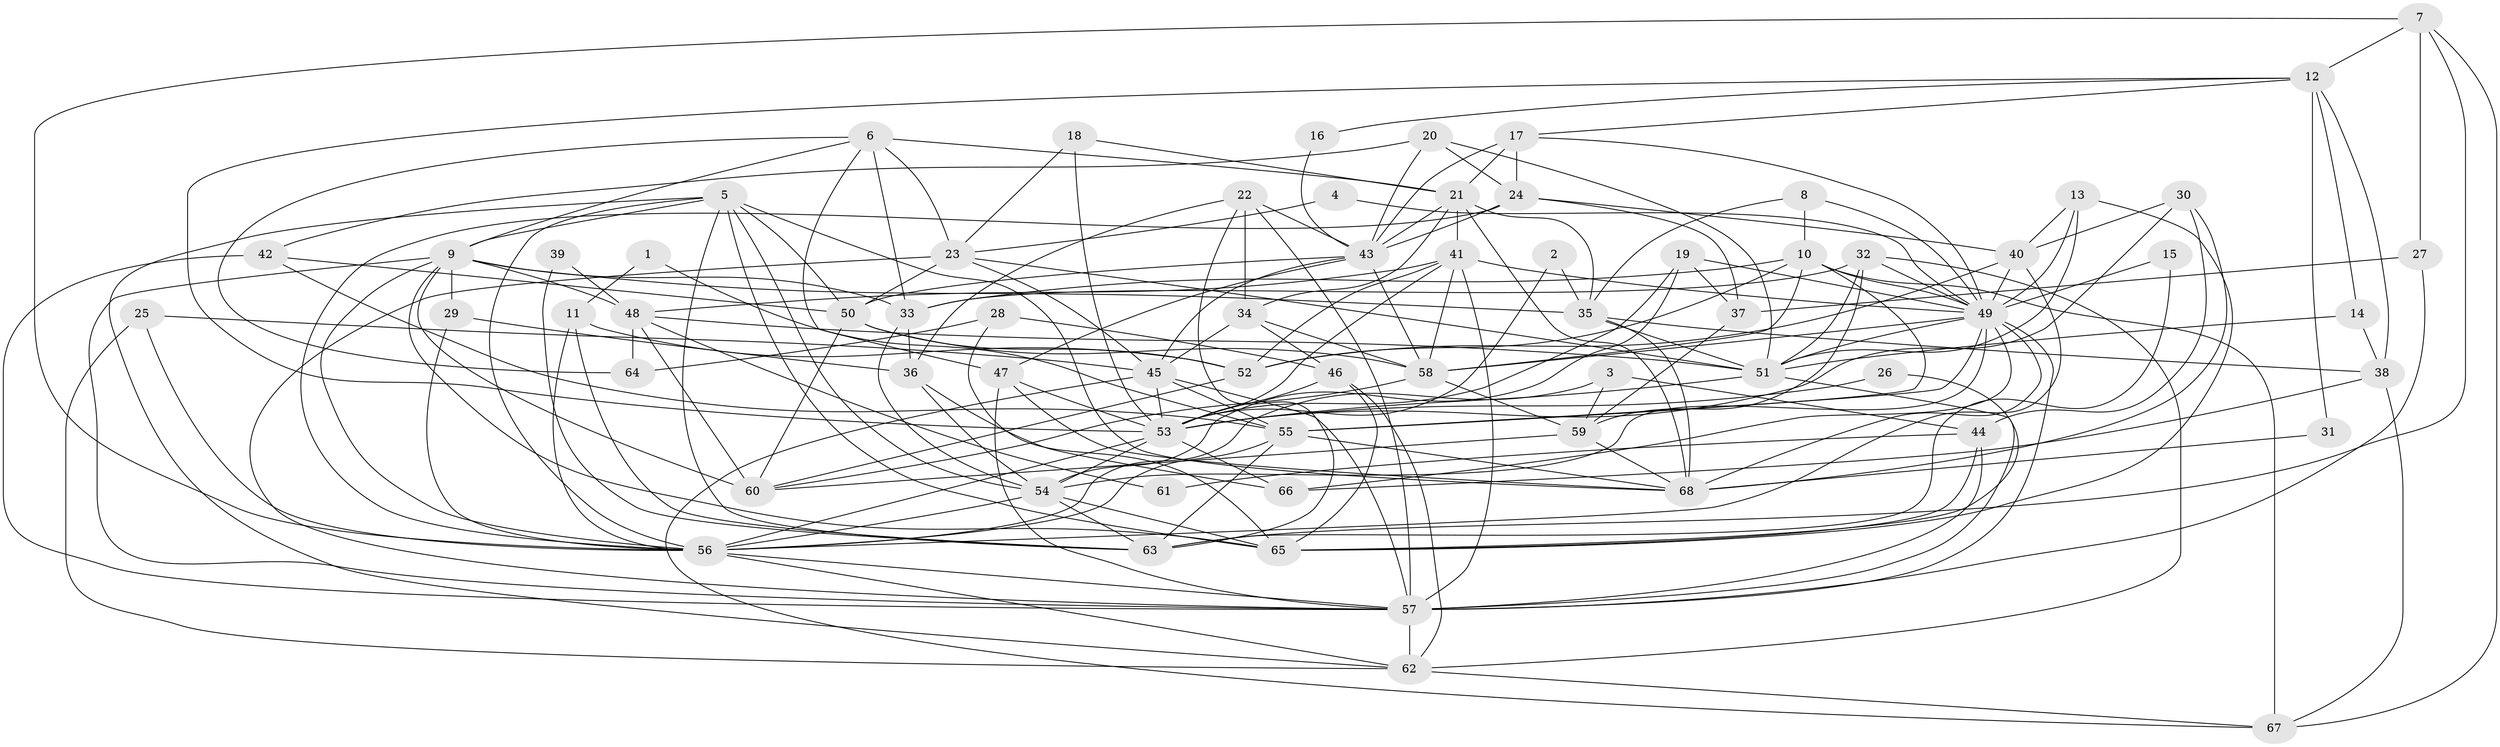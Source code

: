 // original degree distribution, {2: 0.16176470588235295, 6: 0.11029411764705882, 3: 0.27205882352941174, 8: 0.022058823529411766, 5: 0.125, 4: 0.2647058823529412, 9: 0.014705882352941176, 7: 0.029411764705882353}
// Generated by graph-tools (version 1.1) at 2025/50/03/09/25 03:50:13]
// undirected, 68 vertices, 196 edges
graph export_dot {
graph [start="1"]
  node [color=gray90,style=filled];
  1;
  2;
  3;
  4;
  5;
  6;
  7;
  8;
  9;
  10;
  11;
  12;
  13;
  14;
  15;
  16;
  17;
  18;
  19;
  20;
  21;
  22;
  23;
  24;
  25;
  26;
  27;
  28;
  29;
  30;
  31;
  32;
  33;
  34;
  35;
  36;
  37;
  38;
  39;
  40;
  41;
  42;
  43;
  44;
  45;
  46;
  47;
  48;
  49;
  50;
  51;
  52;
  53;
  54;
  55;
  56;
  57;
  58;
  59;
  60;
  61;
  62;
  63;
  64;
  65;
  66;
  67;
  68;
  1 -- 11 [weight=1.0];
  1 -- 55 [weight=1.0];
  2 -- 35 [weight=1.0];
  2 -- 53 [weight=1.0];
  3 -- 44 [weight=1.0];
  3 -- 56 [weight=1.0];
  3 -- 59 [weight=1.0];
  4 -- 23 [weight=1.0];
  4 -- 49 [weight=1.0];
  5 -- 9 [weight=1.0];
  5 -- 50 [weight=1.0];
  5 -- 54 [weight=1.0];
  5 -- 56 [weight=1.0];
  5 -- 62 [weight=1.0];
  5 -- 63 [weight=1.0];
  5 -- 65 [weight=1.0];
  5 -- 68 [weight=1.0];
  6 -- 9 [weight=1.0];
  6 -- 21 [weight=1.0];
  6 -- 23 [weight=1.0];
  6 -- 33 [weight=1.0];
  6 -- 47 [weight=1.0];
  6 -- 64 [weight=1.0];
  7 -- 12 [weight=1.0];
  7 -- 27 [weight=1.0];
  7 -- 56 [weight=1.0];
  7 -- 63 [weight=1.0];
  7 -- 67 [weight=1.0];
  8 -- 10 [weight=1.0];
  8 -- 35 [weight=1.0];
  8 -- 49 [weight=1.0];
  9 -- 29 [weight=1.0];
  9 -- 33 [weight=1.0];
  9 -- 35 [weight=1.0];
  9 -- 48 [weight=1.0];
  9 -- 56 [weight=1.0];
  9 -- 57 [weight=1.0];
  9 -- 60 [weight=1.0];
  9 -- 65 [weight=1.0];
  10 -- 33 [weight=1.0];
  10 -- 49 [weight=1.0];
  10 -- 52 [weight=1.0];
  10 -- 55 [weight=1.0];
  10 -- 58 [weight=1.0];
  10 -- 67 [weight=1.0];
  11 -- 52 [weight=1.0];
  11 -- 56 [weight=1.0];
  11 -- 63 [weight=1.0];
  12 -- 14 [weight=1.0];
  12 -- 16 [weight=1.0];
  12 -- 17 [weight=1.0];
  12 -- 31 [weight=1.0];
  12 -- 38 [weight=1.0];
  12 -- 53 [weight=1.0];
  13 -- 40 [weight=1.0];
  13 -- 49 [weight=1.0];
  13 -- 51 [weight=1.0];
  13 -- 65 [weight=1.0];
  14 -- 38 [weight=1.0];
  14 -- 51 [weight=1.0];
  15 -- 49 [weight=1.0];
  15 -- 63 [weight=1.0];
  16 -- 43 [weight=1.0];
  17 -- 21 [weight=1.0];
  17 -- 24 [weight=1.0];
  17 -- 43 [weight=1.0];
  17 -- 49 [weight=1.0];
  18 -- 21 [weight=1.0];
  18 -- 23 [weight=1.0];
  18 -- 53 [weight=1.0];
  19 -- 37 [weight=1.0];
  19 -- 49 [weight=1.0];
  19 -- 53 [weight=1.0];
  19 -- 54 [weight=1.0];
  20 -- 24 [weight=1.0];
  20 -- 42 [weight=1.0];
  20 -- 43 [weight=1.0];
  20 -- 51 [weight=1.0];
  21 -- 34 [weight=1.0];
  21 -- 35 [weight=1.0];
  21 -- 41 [weight=1.0];
  21 -- 43 [weight=1.0];
  21 -- 68 [weight=1.0];
  22 -- 34 [weight=1.0];
  22 -- 36 [weight=1.0];
  22 -- 43 [weight=1.0];
  22 -- 57 [weight=1.0];
  22 -- 63 [weight=1.0];
  23 -- 45 [weight=1.0];
  23 -- 50 [weight=1.0];
  23 -- 51 [weight=1.0];
  23 -- 57 [weight=1.0];
  24 -- 37 [weight=1.0];
  24 -- 40 [weight=1.0];
  24 -- 43 [weight=1.0];
  24 -- 56 [weight=1.0];
  25 -- 45 [weight=1.0];
  25 -- 56 [weight=1.0];
  25 -- 62 [weight=1.0];
  26 -- 53 [weight=2.0];
  26 -- 65 [weight=1.0];
  27 -- 37 [weight=1.0];
  27 -- 57 [weight=1.0];
  28 -- 46 [weight=1.0];
  28 -- 64 [weight=1.0];
  28 -- 65 [weight=1.0];
  29 -- 36 [weight=1.0];
  29 -- 56 [weight=1.0];
  30 -- 40 [weight=1.0];
  30 -- 44 [weight=1.0];
  30 -- 53 [weight=1.0];
  30 -- 68 [weight=1.0];
  31 -- 68 [weight=1.0];
  32 -- 33 [weight=1.0];
  32 -- 49 [weight=1.0];
  32 -- 51 [weight=1.0];
  32 -- 59 [weight=1.0];
  32 -- 62 [weight=1.0];
  33 -- 36 [weight=1.0];
  33 -- 54 [weight=1.0];
  34 -- 45 [weight=1.0];
  34 -- 46 [weight=1.0];
  34 -- 58 [weight=1.0];
  35 -- 38 [weight=1.0];
  35 -- 51 [weight=1.0];
  35 -- 68 [weight=2.0];
  36 -- 54 [weight=1.0];
  36 -- 66 [weight=1.0];
  37 -- 59 [weight=1.0];
  38 -- 66 [weight=1.0];
  38 -- 67 [weight=1.0];
  39 -- 48 [weight=1.0];
  39 -- 63 [weight=1.0];
  40 -- 49 [weight=1.0];
  40 -- 52 [weight=1.0];
  40 -- 56 [weight=1.0];
  41 -- 48 [weight=1.0];
  41 -- 49 [weight=1.0];
  41 -- 52 [weight=1.0];
  41 -- 53 [weight=1.0];
  41 -- 57 [weight=1.0];
  41 -- 58 [weight=1.0];
  42 -- 50 [weight=1.0];
  42 -- 55 [weight=1.0];
  42 -- 57 [weight=1.0];
  43 -- 45 [weight=1.0];
  43 -- 47 [weight=1.0];
  43 -- 50 [weight=1.0];
  43 -- 58 [weight=1.0];
  44 -- 57 [weight=1.0];
  44 -- 61 [weight=1.0];
  44 -- 65 [weight=1.0];
  45 -- 53 [weight=1.0];
  45 -- 55 [weight=1.0];
  45 -- 57 [weight=1.0];
  45 -- 67 [weight=1.0];
  46 -- 53 [weight=1.0];
  46 -- 62 [weight=1.0];
  46 -- 65 [weight=1.0];
  47 -- 53 [weight=1.0];
  47 -- 57 [weight=1.0];
  47 -- 68 [weight=1.0];
  48 -- 51 [weight=1.0];
  48 -- 60 [weight=1.0];
  48 -- 61 [weight=1.0];
  48 -- 64 [weight=1.0];
  49 -- 51 [weight=1.0];
  49 -- 54 [weight=1.0];
  49 -- 55 [weight=1.0];
  49 -- 57 [weight=1.0];
  49 -- 58 [weight=1.0];
  49 -- 66 [weight=1.0];
  49 -- 68 [weight=1.0];
  50 -- 52 [weight=1.0];
  50 -- 58 [weight=1.0];
  50 -- 60 [weight=1.0];
  51 -- 53 [weight=1.0];
  51 -- 57 [weight=1.0];
  52 -- 60 [weight=1.0];
  53 -- 54 [weight=1.0];
  53 -- 56 [weight=1.0];
  53 -- 66 [weight=1.0];
  54 -- 56 [weight=1.0];
  54 -- 63 [weight=1.0];
  54 -- 65 [weight=1.0];
  55 -- 56 [weight=1.0];
  55 -- 63 [weight=1.0];
  55 -- 68 [weight=1.0];
  56 -- 57 [weight=1.0];
  56 -- 62 [weight=1.0];
  57 -- 62 [weight=1.0];
  58 -- 59 [weight=1.0];
  58 -- 60 [weight=1.0];
  59 -- 60 [weight=1.0];
  59 -- 68 [weight=1.0];
  62 -- 67 [weight=1.0];
}
